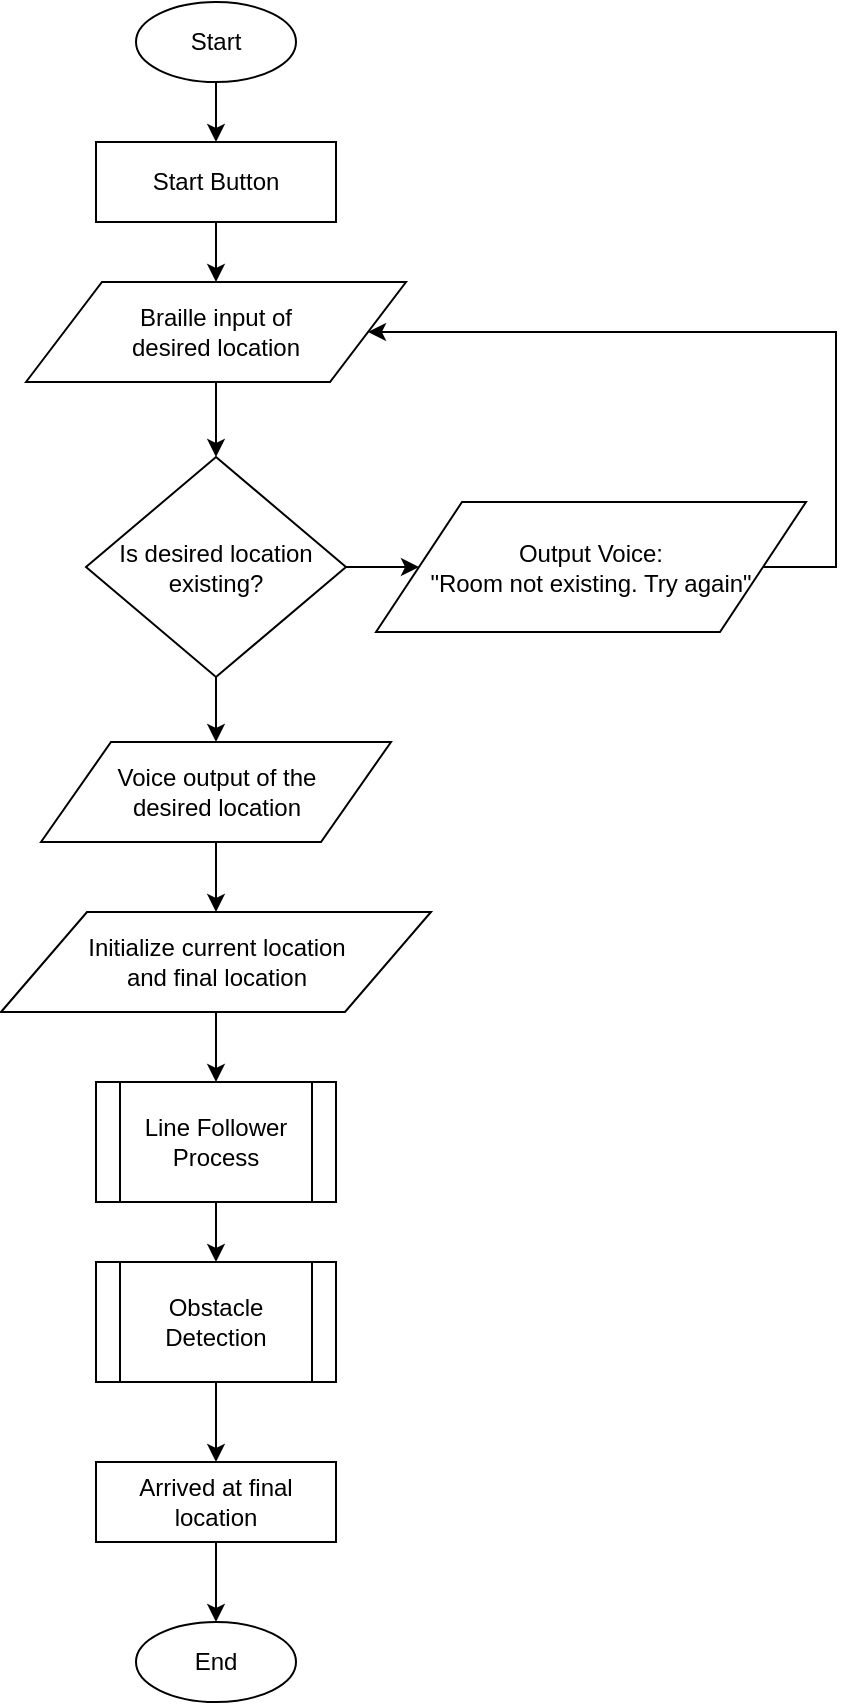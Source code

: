 <mxfile version="12.7.1" type="google"><diagram id="GMNf-dld6OZnRDegTW5_" name="Page-1"><mxGraphModel dx="1038" dy="585" grid="1" gridSize="10" guides="1" tooltips="1" connect="1" arrows="1" fold="1" page="1" pageScale="1" pageWidth="850" pageHeight="1100" math="0" shadow="0"><root><mxCell id="0"/><mxCell id="1" parent="0"/><mxCell id="S5V11tvbqvBFRqCN42Yh-7" value="" style="edgeStyle=orthogonalEdgeStyle;rounded=0;orthogonalLoop=1;jettySize=auto;html=1;" edge="1" parent="1" source="S5V11tvbqvBFRqCN42Yh-2" target="S5V11tvbqvBFRqCN42Yh-5"><mxGeometry relative="1" as="geometry"/></mxCell><mxCell id="S5V11tvbqvBFRqCN42Yh-2" value="Start Button" style="rounded=0;whiteSpace=wrap;html=1;" vertex="1" parent="1"><mxGeometry x="150" y="140" width="120" height="40" as="geometry"/></mxCell><mxCell id="S5V11tvbqvBFRqCN42Yh-4" value="" style="edgeStyle=orthogonalEdgeStyle;rounded=0;orthogonalLoop=1;jettySize=auto;html=1;" edge="1" parent="1" source="S5V11tvbqvBFRqCN42Yh-3" target="S5V11tvbqvBFRqCN42Yh-2"><mxGeometry relative="1" as="geometry"/></mxCell><mxCell id="S5V11tvbqvBFRqCN42Yh-3" value="Start" style="ellipse;whiteSpace=wrap;html=1;" vertex="1" parent="1"><mxGeometry x="170" y="70" width="80" height="40" as="geometry"/></mxCell><mxCell id="S5V11tvbqvBFRqCN42Yh-9" value="" style="edgeStyle=orthogonalEdgeStyle;rounded=0;orthogonalLoop=1;jettySize=auto;html=1;" edge="1" parent="1" source="S5V11tvbqvBFRqCN42Yh-5" target="S5V11tvbqvBFRqCN42Yh-8"><mxGeometry relative="1" as="geometry"/></mxCell><mxCell id="S5V11tvbqvBFRqCN42Yh-5" value="Braille input of &lt;br&gt;desired location" style="shape=parallelogram;perimeter=parallelogramPerimeter;whiteSpace=wrap;html=1;" vertex="1" parent="1"><mxGeometry x="115" y="210" width="190" height="50" as="geometry"/></mxCell><mxCell id="S5V11tvbqvBFRqCN42Yh-11" style="edgeStyle=orthogonalEdgeStyle;rounded=0;orthogonalLoop=1;jettySize=auto;html=1;entryX=0;entryY=0.5;entryDx=0;entryDy=0;" edge="1" parent="1" source="S5V11tvbqvBFRqCN42Yh-8" target="S5V11tvbqvBFRqCN42Yh-10"><mxGeometry relative="1" as="geometry"/></mxCell><mxCell id="S5V11tvbqvBFRqCN42Yh-14" value="" style="edgeStyle=orthogonalEdgeStyle;rounded=0;orthogonalLoop=1;jettySize=auto;html=1;" edge="1" parent="1" source="S5V11tvbqvBFRqCN42Yh-8" target="S5V11tvbqvBFRqCN42Yh-13"><mxGeometry relative="1" as="geometry"/></mxCell><mxCell id="S5V11tvbqvBFRqCN42Yh-8" value="Is desired location existing?" style="rhombus;whiteSpace=wrap;html=1;" vertex="1" parent="1"><mxGeometry x="145" y="297.5" width="130" height="110" as="geometry"/></mxCell><mxCell id="S5V11tvbqvBFRqCN42Yh-12" style="edgeStyle=orthogonalEdgeStyle;rounded=0;orthogonalLoop=1;jettySize=auto;html=1;exitX=1;exitY=0.5;exitDx=0;exitDy=0;entryX=1;entryY=0.5;entryDx=0;entryDy=0;" edge="1" parent="1" source="S5V11tvbqvBFRqCN42Yh-10" target="S5V11tvbqvBFRqCN42Yh-5"><mxGeometry relative="1" as="geometry"><mxPoint x="550" y="260" as="targetPoint"/><Array as="points"><mxPoint x="520" y="353"/><mxPoint x="520" y="235"/></Array></mxGeometry></mxCell><mxCell id="S5V11tvbqvBFRqCN42Yh-10" value="Output Voice:&lt;br&gt;&quot;Room not existing. Try again&quot;" style="shape=parallelogram;perimeter=parallelogramPerimeter;whiteSpace=wrap;html=1;" vertex="1" parent="1"><mxGeometry x="290" y="320" width="215" height="65" as="geometry"/></mxCell><mxCell id="S5V11tvbqvBFRqCN42Yh-16" value="" style="edgeStyle=orthogonalEdgeStyle;rounded=0;orthogonalLoop=1;jettySize=auto;html=1;" edge="1" parent="1" source="S5V11tvbqvBFRqCN42Yh-13" target="S5V11tvbqvBFRqCN42Yh-15"><mxGeometry relative="1" as="geometry"/></mxCell><mxCell id="S5V11tvbqvBFRqCN42Yh-13" value="Voice output of the &lt;br&gt;desired location" style="shape=parallelogram;perimeter=parallelogramPerimeter;whiteSpace=wrap;html=1;" vertex="1" parent="1"><mxGeometry x="122.5" y="440" width="175" height="50" as="geometry"/></mxCell><mxCell id="S5V11tvbqvBFRqCN42Yh-19" value="" style="edgeStyle=orthogonalEdgeStyle;rounded=0;orthogonalLoop=1;jettySize=auto;html=1;" edge="1" parent="1" source="S5V11tvbqvBFRqCN42Yh-15" target="S5V11tvbqvBFRqCN42Yh-17"><mxGeometry relative="1" as="geometry"/></mxCell><mxCell id="S5V11tvbqvBFRqCN42Yh-15" value="Initialize current location &lt;br&gt;and final location" style="shape=parallelogram;perimeter=parallelogramPerimeter;whiteSpace=wrap;html=1;" vertex="1" parent="1"><mxGeometry x="102.5" y="525" width="215" height="50" as="geometry"/></mxCell><mxCell id="S5V11tvbqvBFRqCN42Yh-21" value="" style="edgeStyle=orthogonalEdgeStyle;rounded=0;orthogonalLoop=1;jettySize=auto;html=1;" edge="1" parent="1" source="S5V11tvbqvBFRqCN42Yh-17" target="S5V11tvbqvBFRqCN42Yh-20"><mxGeometry relative="1" as="geometry"/></mxCell><mxCell id="S5V11tvbqvBFRqCN42Yh-17" value="Line Follower Process" style="shape=process;whiteSpace=wrap;html=1;backgroundOutline=1;" vertex="1" parent="1"><mxGeometry x="150" y="610" width="120" height="60" as="geometry"/></mxCell><mxCell id="S5V11tvbqvBFRqCN42Yh-25" value="" style="edgeStyle=orthogonalEdgeStyle;rounded=0;orthogonalLoop=1;jettySize=auto;html=1;" edge="1" parent="1" source="S5V11tvbqvBFRqCN42Yh-20" target="S5V11tvbqvBFRqCN42Yh-22"><mxGeometry relative="1" as="geometry"/></mxCell><mxCell id="S5V11tvbqvBFRqCN42Yh-20" value="Obstacle Detection" style="shape=process;whiteSpace=wrap;html=1;backgroundOutline=1;" vertex="1" parent="1"><mxGeometry x="150" y="700" width="120" height="60" as="geometry"/></mxCell><mxCell id="S5V11tvbqvBFRqCN42Yh-30" value="" style="edgeStyle=orthogonalEdgeStyle;rounded=0;orthogonalLoop=1;jettySize=auto;html=1;" edge="1" parent="1" source="S5V11tvbqvBFRqCN42Yh-22"><mxGeometry relative="1" as="geometry"><mxPoint x="210" y="880" as="targetPoint"/></mxGeometry></mxCell><mxCell id="S5V11tvbqvBFRqCN42Yh-22" value="Arrived at final location" style="rounded=0;whiteSpace=wrap;html=1;" vertex="1" parent="1"><mxGeometry x="150" y="800" width="120" height="40" as="geometry"/></mxCell><mxCell id="S5V11tvbqvBFRqCN42Yh-26" value="End" style="ellipse;whiteSpace=wrap;html=1;" vertex="1" parent="1"><mxGeometry x="170" y="880" width="80" height="40" as="geometry"/></mxCell></root></mxGraphModel></diagram></mxfile>